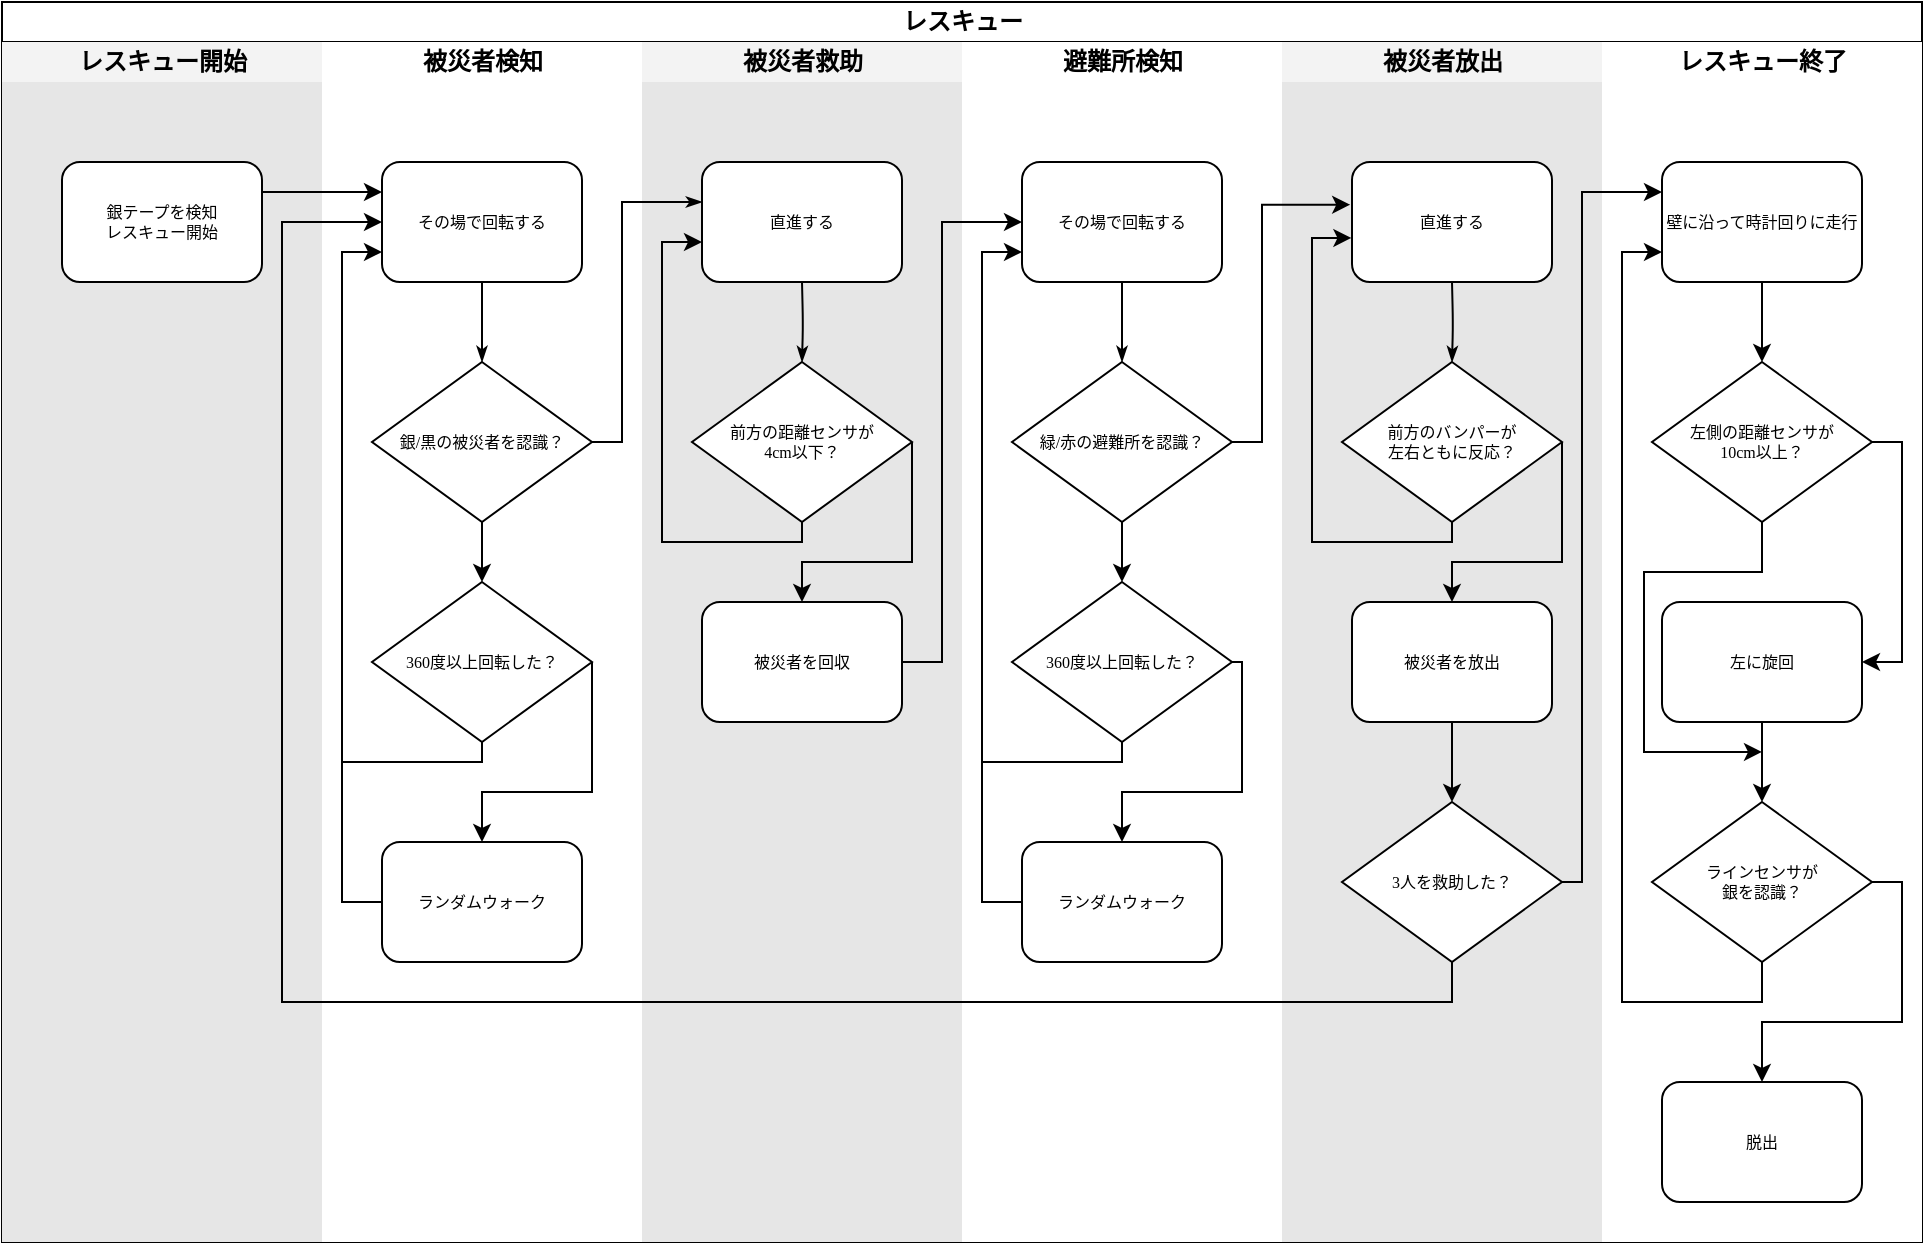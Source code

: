 <mxfile version="26.1.0">
  <diagram name="Page-1" id="74e2e168-ea6b-b213-b513-2b3c1d86103e">
    <mxGraphModel dx="1222" dy="686" grid="1" gridSize="10" guides="1" tooltips="1" connect="1" arrows="1" fold="1" page="1" pageScale="1" pageWidth="1100" pageHeight="850" background="none" math="0" shadow="0">
      <root>
        <mxCell id="0" />
        <mxCell id="1" parent="0" />
        <mxCell id="77e6c97f196da883-1" value="レスキュー" style="swimlane;html=1;childLayout=stackLayout;startSize=20;rounded=0;shadow=0;labelBackgroundColor=none;strokeWidth=1;fontFamily=Verdana;fontSize=12;align=center;" parent="1" vertex="1">
          <mxGeometry x="70" y="40" width="960" height="620" as="geometry" />
        </mxCell>
        <mxCell id="77e6c97f196da883-2" value="レスキュー開始" style="swimlane;html=1;startSize=20;fillColor=#F3F3F3;swimlaneFillColor=#E6E6E6;strokeColor=none;" parent="77e6c97f196da883-1" vertex="1">
          <mxGeometry y="20" width="160" height="600" as="geometry" />
        </mxCell>
        <mxCell id="77e6c97f196da883-8" value="銀テープを検知&lt;div&gt;レスキュー開始&lt;/div&gt;" style="rounded=1;whiteSpace=wrap;html=1;shadow=0;labelBackgroundColor=none;strokeWidth=1;fontFamily=Verdana;fontSize=8;align=center;" parent="77e6c97f196da883-2" vertex="1">
          <mxGeometry x="30" y="60" width="100" height="60" as="geometry" />
        </mxCell>
        <mxCell id="77e6c97f196da883-3" value="被災者検知" style="swimlane;html=1;startSize=20;fillColor=default;strokeColor=none;swimlaneFillColor=default;" parent="77e6c97f196da883-1" vertex="1">
          <mxGeometry x="160" y="20" width="160" height="600" as="geometry" />
        </mxCell>
        <mxCell id="77e6c97f196da883-11" value="その場で回転する" style="rounded=1;whiteSpace=wrap;html=1;shadow=0;labelBackgroundColor=none;strokeWidth=1;fontFamily=Verdana;fontSize=8;align=center;" parent="77e6c97f196da883-3" vertex="1">
          <mxGeometry x="30" y="60" width="100" height="60" as="geometry" />
        </mxCell>
        <mxCell id="77e6c97f196da883-28" style="edgeStyle=orthogonalEdgeStyle;rounded=1;html=1;labelBackgroundColor=none;startArrow=none;startFill=0;startSize=5;endArrow=classicThin;endFill=1;endSize=5;jettySize=auto;orthogonalLoop=1;strokeWidth=1;fontFamily=Verdana;fontSize=8;exitX=0.5;exitY=1;exitDx=0;exitDy=0;entryX=0.5;entryY=0;entryDx=0;entryDy=0;" parent="77e6c97f196da883-3" source="77e6c97f196da883-11" target="77e6c97f196da883-13" edge="1">
          <mxGeometry relative="1" as="geometry">
            <mxPoint x="-40" y="185" as="sourcePoint" />
            <mxPoint x="80" y="210" as="targetPoint" />
          </mxGeometry>
        </mxCell>
        <mxCell id="B2lhPkykwKd8bdaqU0oP-4" style="edgeStyle=orthogonalEdgeStyle;rounded=0;orthogonalLoop=1;jettySize=auto;html=1;exitX=0.5;exitY=1;exitDx=0;exitDy=0;entryX=0.5;entryY=0;entryDx=0;entryDy=0;" edge="1" parent="77e6c97f196da883-3" source="77e6c97f196da883-13" target="B2lhPkykwKd8bdaqU0oP-3">
          <mxGeometry relative="1" as="geometry" />
        </mxCell>
        <mxCell id="77e6c97f196da883-13" value="銀/黒の被災者を認識？" style="rhombus;whiteSpace=wrap;html=1;rounded=0;shadow=0;labelBackgroundColor=none;strokeWidth=1;fontFamily=Verdana;fontSize=8;align=center;" parent="77e6c97f196da883-3" vertex="1">
          <mxGeometry x="25" y="160" width="110" height="80" as="geometry" />
        </mxCell>
        <mxCell id="B2lhPkykwKd8bdaqU0oP-5" style="edgeStyle=orthogonalEdgeStyle;rounded=0;orthogonalLoop=1;jettySize=auto;html=1;exitX=0.5;exitY=1;exitDx=0;exitDy=0;entryX=0;entryY=0.75;entryDx=0;entryDy=0;" edge="1" parent="77e6c97f196da883-3" source="B2lhPkykwKd8bdaqU0oP-3" target="77e6c97f196da883-11">
          <mxGeometry relative="1" as="geometry">
            <Array as="points">
              <mxPoint x="80" y="360" />
              <mxPoint x="10" y="360" />
              <mxPoint x="10" y="105" />
            </Array>
          </mxGeometry>
        </mxCell>
        <mxCell id="B2lhPkykwKd8bdaqU0oP-15" style="edgeStyle=orthogonalEdgeStyle;rounded=0;orthogonalLoop=1;jettySize=auto;html=1;exitX=1;exitY=0.5;exitDx=0;exitDy=0;entryX=0.5;entryY=0;entryDx=0;entryDy=0;" edge="1" parent="77e6c97f196da883-3" source="B2lhPkykwKd8bdaqU0oP-3" target="B2lhPkykwKd8bdaqU0oP-14">
          <mxGeometry relative="1" as="geometry">
            <Array as="points">
              <mxPoint x="135" y="375" />
              <mxPoint x="80" y="375" />
            </Array>
          </mxGeometry>
        </mxCell>
        <mxCell id="B2lhPkykwKd8bdaqU0oP-3" value="360度以上回転した？" style="rhombus;whiteSpace=wrap;html=1;rounded=0;shadow=0;labelBackgroundColor=none;strokeWidth=1;fontFamily=Verdana;fontSize=8;align=center;" vertex="1" parent="77e6c97f196da883-3">
          <mxGeometry x="25" y="270" width="110" height="80" as="geometry" />
        </mxCell>
        <mxCell id="B2lhPkykwKd8bdaqU0oP-16" style="edgeStyle=orthogonalEdgeStyle;rounded=0;orthogonalLoop=1;jettySize=auto;html=1;exitX=0;exitY=0.5;exitDx=0;exitDy=0;endArrow=none;startFill=0;" edge="1" parent="77e6c97f196da883-3" source="B2lhPkykwKd8bdaqU0oP-14">
          <mxGeometry relative="1" as="geometry">
            <mxPoint x="10.0" y="360.0" as="targetPoint" />
          </mxGeometry>
        </mxCell>
        <mxCell id="B2lhPkykwKd8bdaqU0oP-14" value="ランダムウォーク" style="rounded=1;whiteSpace=wrap;html=1;shadow=0;labelBackgroundColor=none;strokeWidth=1;fontFamily=Verdana;fontSize=8;align=center;" vertex="1" parent="77e6c97f196da883-3">
          <mxGeometry x="30" y="400" width="100" height="60" as="geometry" />
        </mxCell>
        <mxCell id="77e6c97f196da883-4" value="被災者救助" style="swimlane;html=1;startSize=20;fillColor=#F3F3F3;strokeColor=none;swimlaneFillColor=#E6E6E6;" parent="77e6c97f196da883-1" vertex="1">
          <mxGeometry x="320" y="20" width="160" height="600" as="geometry" />
        </mxCell>
        <mxCell id="B2lhPkykwKd8bdaqU0oP-13" style="edgeStyle=orthogonalEdgeStyle;rounded=0;orthogonalLoop=1;jettySize=auto;html=1;exitX=1;exitY=0.5;exitDx=0;exitDy=0;entryX=0.5;entryY=0;entryDx=0;entryDy=0;" edge="1" parent="77e6c97f196da883-4" source="B2lhPkykwKd8bdaqU0oP-8" target="B2lhPkykwKd8bdaqU0oP-12">
          <mxGeometry relative="1" as="geometry">
            <mxPoint x="130.148" y="300" as="targetPoint" />
            <Array as="points">
              <mxPoint x="135" y="260" />
              <mxPoint x="80" y="260" />
            </Array>
          </mxGeometry>
        </mxCell>
        <mxCell id="77e6c97f196da883-15" value="直進する" style="rounded=1;whiteSpace=wrap;html=1;shadow=0;labelBackgroundColor=none;strokeWidth=1;fontFamily=Verdana;fontSize=8;align=center;" parent="77e6c97f196da883-4" vertex="1">
          <mxGeometry x="30" y="60" width="100" height="60" as="geometry" />
        </mxCell>
        <mxCell id="B2lhPkykwKd8bdaqU0oP-7" style="edgeStyle=orthogonalEdgeStyle;rounded=1;html=1;labelBackgroundColor=none;startArrow=none;startFill=0;startSize=5;endArrow=classicThin;endFill=1;endSize=5;jettySize=auto;orthogonalLoop=1;strokeWidth=1;fontFamily=Verdana;fontSize=8;exitX=0.5;exitY=1;exitDx=0;exitDy=0;entryX=0.5;entryY=0;entryDx=0;entryDy=0;" edge="1" target="B2lhPkykwKd8bdaqU0oP-8" parent="77e6c97f196da883-4">
          <mxGeometry relative="1" as="geometry">
            <mxPoint x="80" y="120" as="sourcePoint" />
            <mxPoint x="80" y="210" as="targetPoint" />
          </mxGeometry>
        </mxCell>
        <mxCell id="B2lhPkykwKd8bdaqU0oP-11" style="edgeStyle=orthogonalEdgeStyle;rounded=0;orthogonalLoop=1;jettySize=auto;html=1;exitX=0.5;exitY=1;exitDx=0;exitDy=0;entryX=0;entryY=0.75;entryDx=0;entryDy=0;" edge="1" parent="77e6c97f196da883-4">
          <mxGeometry relative="1" as="geometry">
            <mxPoint x="80" y="235" as="sourcePoint" />
            <mxPoint x="30" y="100" as="targetPoint" />
            <Array as="points">
              <mxPoint x="80" y="250" />
              <mxPoint x="10" y="250" />
              <mxPoint x="10" y="100" />
            </Array>
          </mxGeometry>
        </mxCell>
        <mxCell id="B2lhPkykwKd8bdaqU0oP-8" value="前方の距離センサが&lt;div&gt;4cm以下？&lt;/div&gt;" style="rhombus;whiteSpace=wrap;html=1;rounded=0;shadow=0;labelBackgroundColor=none;strokeWidth=1;fontFamily=Verdana;fontSize=8;align=center;" vertex="1" parent="77e6c97f196da883-4">
          <mxGeometry x="25" y="160" width="110" height="80" as="geometry" />
        </mxCell>
        <mxCell id="77e6c97f196da883-33" style="edgeStyle=orthogonalEdgeStyle;rounded=0;html=1;labelBackgroundColor=none;startArrow=none;startFill=0;startSize=5;endArrow=classicThin;endFill=1;endSize=5;jettySize=auto;orthogonalLoop=1;strokeWidth=1;fontFamily=Verdana;fontSize=8;entryX=0;entryY=0.5;entryDx=0;entryDy=0;exitX=1;exitY=0.5;exitDx=0;exitDy=0;curved=0;" parent="77e6c97f196da883-4" source="77e6c97f196da883-13" edge="1">
          <mxGeometry relative="1" as="geometry">
            <mxPoint x="-25" y="190" as="sourcePoint" />
            <mxPoint x="30" y="80" as="targetPoint" />
            <Array as="points">
              <mxPoint x="-10" y="200" />
              <mxPoint x="-10" y="80" />
            </Array>
          </mxGeometry>
        </mxCell>
        <mxCell id="B2lhPkykwKd8bdaqU0oP-12" value="被災者を回収" style="rounded=1;whiteSpace=wrap;html=1;shadow=0;labelBackgroundColor=none;strokeWidth=1;fontFamily=Verdana;fontSize=8;align=center;" vertex="1" parent="77e6c97f196da883-4">
          <mxGeometry x="30" y="280" width="100" height="60" as="geometry" />
        </mxCell>
        <mxCell id="77e6c97f196da883-5" value="避難所検知" style="swimlane;html=1;startSize=20;fillColor=default;strokeColor=none;swimlaneFillColor=default;" parent="77e6c97f196da883-1" vertex="1">
          <mxGeometry x="480" y="20" width="160" height="600" as="geometry" />
        </mxCell>
        <mxCell id="77e6c97f196da883-35" style="edgeStyle=orthogonalEdgeStyle;rounded=1;html=1;labelBackgroundColor=none;startArrow=none;startFill=0;startSize=5;endArrow=classicThin;endFill=1;endSize=5;jettySize=auto;orthogonalLoop=1;strokeWidth=1;fontFamily=Verdana;fontSize=8" parent="77e6c97f196da883-5" target="77e6c97f196da883-17" edge="1">
          <mxGeometry relative="1" as="geometry">
            <mxPoint x="80" y="380.0" as="sourcePoint" />
          </mxGeometry>
        </mxCell>
        <mxCell id="B2lhPkykwKd8bdaqU0oP-17" value="その場で回転する" style="rounded=1;whiteSpace=wrap;html=1;shadow=0;labelBackgroundColor=none;strokeWidth=1;fontFamily=Verdana;fontSize=8;align=center;" vertex="1" parent="77e6c97f196da883-5">
          <mxGeometry x="30" y="60" width="100" height="60" as="geometry" />
        </mxCell>
        <mxCell id="B2lhPkykwKd8bdaqU0oP-18" style="edgeStyle=orthogonalEdgeStyle;rounded=1;html=1;labelBackgroundColor=none;startArrow=none;startFill=0;startSize=5;endArrow=classicThin;endFill=1;endSize=5;jettySize=auto;orthogonalLoop=1;strokeWidth=1;fontFamily=Verdana;fontSize=8;exitX=0.5;exitY=1;exitDx=0;exitDy=0;entryX=0.5;entryY=0;entryDx=0;entryDy=0;" edge="1" parent="77e6c97f196da883-5" source="B2lhPkykwKd8bdaqU0oP-17" target="B2lhPkykwKd8bdaqU0oP-20">
          <mxGeometry relative="1" as="geometry">
            <mxPoint x="-40" y="185" as="sourcePoint" />
            <mxPoint x="80" y="210" as="targetPoint" />
          </mxGeometry>
        </mxCell>
        <mxCell id="B2lhPkykwKd8bdaqU0oP-19" style="edgeStyle=orthogonalEdgeStyle;rounded=0;orthogonalLoop=1;jettySize=auto;html=1;exitX=0.5;exitY=1;exitDx=0;exitDy=0;entryX=0.5;entryY=0;entryDx=0;entryDy=0;" edge="1" parent="77e6c97f196da883-5" source="B2lhPkykwKd8bdaqU0oP-20" target="B2lhPkykwKd8bdaqU0oP-23">
          <mxGeometry relative="1" as="geometry" />
        </mxCell>
        <mxCell id="B2lhPkykwKd8bdaqU0oP-20" value="緑/赤の避難所を認識？" style="rhombus;whiteSpace=wrap;html=1;rounded=0;shadow=0;labelBackgroundColor=none;strokeWidth=1;fontFamily=Verdana;fontSize=8;align=center;" vertex="1" parent="77e6c97f196da883-5">
          <mxGeometry x="25" y="160" width="110" height="80" as="geometry" />
        </mxCell>
        <mxCell id="B2lhPkykwKd8bdaqU0oP-21" style="edgeStyle=orthogonalEdgeStyle;rounded=0;orthogonalLoop=1;jettySize=auto;html=1;exitX=0.5;exitY=1;exitDx=0;exitDy=0;entryX=0;entryY=0.75;entryDx=0;entryDy=0;" edge="1" parent="77e6c97f196da883-5" source="B2lhPkykwKd8bdaqU0oP-23" target="B2lhPkykwKd8bdaqU0oP-17">
          <mxGeometry relative="1" as="geometry">
            <Array as="points">
              <mxPoint x="80" y="360" />
              <mxPoint x="10" y="360" />
              <mxPoint x="10" y="105" />
            </Array>
          </mxGeometry>
        </mxCell>
        <mxCell id="B2lhPkykwKd8bdaqU0oP-22" style="edgeStyle=orthogonalEdgeStyle;rounded=0;orthogonalLoop=1;jettySize=auto;html=1;exitX=1;exitY=0.5;exitDx=0;exitDy=0;entryX=0.5;entryY=0;entryDx=0;entryDy=0;" edge="1" parent="77e6c97f196da883-5" source="B2lhPkykwKd8bdaqU0oP-23" target="B2lhPkykwKd8bdaqU0oP-25">
          <mxGeometry relative="1" as="geometry">
            <Array as="points">
              <mxPoint x="140" y="310" />
              <mxPoint x="140" y="375" />
              <mxPoint x="80" y="375" />
            </Array>
          </mxGeometry>
        </mxCell>
        <mxCell id="B2lhPkykwKd8bdaqU0oP-23" value="360度以上回転した？" style="rhombus;whiteSpace=wrap;html=1;rounded=0;shadow=0;labelBackgroundColor=none;strokeWidth=1;fontFamily=Verdana;fontSize=8;align=center;" vertex="1" parent="77e6c97f196da883-5">
          <mxGeometry x="25" y="270" width="110" height="80" as="geometry" />
        </mxCell>
        <mxCell id="B2lhPkykwKd8bdaqU0oP-24" style="edgeStyle=orthogonalEdgeStyle;rounded=0;orthogonalLoop=1;jettySize=auto;html=1;exitX=0;exitY=0.5;exitDx=0;exitDy=0;endArrow=none;startFill=0;" edge="1" parent="77e6c97f196da883-5" source="B2lhPkykwKd8bdaqU0oP-25">
          <mxGeometry relative="1" as="geometry">
            <mxPoint x="10.0" y="360.0" as="targetPoint" />
          </mxGeometry>
        </mxCell>
        <mxCell id="B2lhPkykwKd8bdaqU0oP-25" value="ランダムウォーク" style="rounded=1;whiteSpace=wrap;html=1;shadow=0;labelBackgroundColor=none;strokeWidth=1;fontFamily=Verdana;fontSize=8;align=center;" vertex="1" parent="77e6c97f196da883-5">
          <mxGeometry x="30" y="400" width="100" height="60" as="geometry" />
        </mxCell>
        <mxCell id="77e6c97f196da883-6" value="被災者放出" style="swimlane;html=1;startSize=20;fillColor=#F3F3F3;strokeColor=none;swimlaneFillColor=#E6E6E6;" parent="77e6c97f196da883-1" vertex="1">
          <mxGeometry x="640" y="20" width="160" height="600" as="geometry" />
        </mxCell>
        <mxCell id="B2lhPkykwKd8bdaqU0oP-28" style="edgeStyle=orthogonalEdgeStyle;rounded=0;orthogonalLoop=1;jettySize=auto;html=1;exitX=1;exitY=0.5;exitDx=0;exitDy=0;entryX=0.5;entryY=0;entryDx=0;entryDy=0;" edge="1" parent="77e6c97f196da883-6" source="B2lhPkykwKd8bdaqU0oP-31" target="B2lhPkykwKd8bdaqU0oP-32">
          <mxGeometry relative="1" as="geometry">
            <mxPoint x="135.148" y="300" as="targetPoint" />
            <Array as="points">
              <mxPoint x="140" y="260" />
              <mxPoint x="85" y="260" />
            </Array>
          </mxGeometry>
        </mxCell>
        <mxCell id="B2lhPkykwKd8bdaqU0oP-29" value="直進する" style="rounded=1;whiteSpace=wrap;html=1;shadow=0;labelBackgroundColor=none;strokeWidth=1;fontFamily=Verdana;fontSize=8;align=center;" vertex="1" parent="77e6c97f196da883-6">
          <mxGeometry x="35" y="60" width="100" height="60" as="geometry" />
        </mxCell>
        <mxCell id="B2lhPkykwKd8bdaqU0oP-30" style="edgeStyle=orthogonalEdgeStyle;rounded=1;html=1;labelBackgroundColor=none;startArrow=none;startFill=0;startSize=5;endArrow=classicThin;endFill=1;endSize=5;jettySize=auto;orthogonalLoop=1;strokeWidth=1;fontFamily=Verdana;fontSize=8;exitX=0.5;exitY=1;exitDx=0;exitDy=0;entryX=0.5;entryY=0;entryDx=0;entryDy=0;" edge="1" parent="77e6c97f196da883-6" target="B2lhPkykwKd8bdaqU0oP-31">
          <mxGeometry relative="1" as="geometry">
            <mxPoint x="85" y="120" as="sourcePoint" />
            <mxPoint x="85" y="210" as="targetPoint" />
          </mxGeometry>
        </mxCell>
        <mxCell id="B2lhPkykwKd8bdaqU0oP-31" value="前方のバンパーが&lt;div&gt;左右ともに反応？&lt;/div&gt;" style="rhombus;whiteSpace=wrap;html=1;rounded=0;shadow=0;labelBackgroundColor=none;strokeWidth=1;fontFamily=Verdana;fontSize=8;align=center;" vertex="1" parent="77e6c97f196da883-6">
          <mxGeometry x="30" y="160" width="110" height="80" as="geometry" />
        </mxCell>
        <mxCell id="B2lhPkykwKd8bdaqU0oP-36" style="edgeStyle=orthogonalEdgeStyle;rounded=0;orthogonalLoop=1;jettySize=auto;html=1;exitX=0.5;exitY=1;exitDx=0;exitDy=0;entryX=0.5;entryY=0;entryDx=0;entryDy=0;" edge="1" parent="77e6c97f196da883-6" source="B2lhPkykwKd8bdaqU0oP-32" target="B2lhPkykwKd8bdaqU0oP-35">
          <mxGeometry relative="1" as="geometry" />
        </mxCell>
        <mxCell id="B2lhPkykwKd8bdaqU0oP-32" value="被災者を放出" style="rounded=1;whiteSpace=wrap;html=1;shadow=0;labelBackgroundColor=none;strokeWidth=1;fontFamily=Verdana;fontSize=8;align=center;" vertex="1" parent="77e6c97f196da883-6">
          <mxGeometry x="35" y="280" width="100" height="60" as="geometry" />
        </mxCell>
        <mxCell id="B2lhPkykwKd8bdaqU0oP-33" style="edgeStyle=orthogonalEdgeStyle;rounded=0;orthogonalLoop=1;jettySize=auto;html=1;exitX=0.5;exitY=1;exitDx=0;exitDy=0;entryX=-0.003;entryY=0.633;entryDx=0;entryDy=0;entryPerimeter=0;" edge="1" parent="77e6c97f196da883-6" source="B2lhPkykwKd8bdaqU0oP-31" target="B2lhPkykwKd8bdaqU0oP-29">
          <mxGeometry relative="1" as="geometry">
            <Array as="points">
              <mxPoint x="85" y="250" />
              <mxPoint x="15" y="250" />
              <mxPoint x="15" y="98" />
            </Array>
          </mxGeometry>
        </mxCell>
        <mxCell id="B2lhPkykwKd8bdaqU0oP-37" style="edgeStyle=orthogonalEdgeStyle;rounded=0;orthogonalLoop=1;jettySize=auto;html=1;exitX=0.5;exitY=1;exitDx=0;exitDy=0;" edge="1" parent="77e6c97f196da883-6" source="B2lhPkykwKd8bdaqU0oP-35">
          <mxGeometry relative="1" as="geometry">
            <mxPoint x="-450" y="90.0" as="targetPoint" />
            <Array as="points">
              <mxPoint x="85" y="480" />
              <mxPoint x="-500" y="480" />
              <mxPoint x="-500" y="90" />
            </Array>
          </mxGeometry>
        </mxCell>
        <mxCell id="B2lhPkykwKd8bdaqU0oP-35" value="3人を救助した？" style="rhombus;whiteSpace=wrap;html=1;rounded=0;shadow=0;labelBackgroundColor=none;strokeWidth=1;fontFamily=Verdana;fontSize=8;align=center;" vertex="1" parent="77e6c97f196da883-6">
          <mxGeometry x="30" y="380" width="110" height="80" as="geometry" />
        </mxCell>
        <mxCell id="77e6c97f196da883-7" value="レスキュー終了" style="swimlane;html=1;startSize=20;fillColor=default;strokeColor=none;swimlaneFillColor=default;" parent="77e6c97f196da883-1" vertex="1">
          <mxGeometry x="800" y="20" width="160" height="600" as="geometry" />
        </mxCell>
        <mxCell id="B2lhPkykwKd8bdaqU0oP-41" style="edgeStyle=orthogonalEdgeStyle;rounded=0;orthogonalLoop=1;jettySize=auto;html=1;exitX=0.5;exitY=1;exitDx=0;exitDy=0;entryX=0.5;entryY=0;entryDx=0;entryDy=0;" edge="1" parent="77e6c97f196da883-7" source="B2lhPkykwKd8bdaqU0oP-38" target="B2lhPkykwKd8bdaqU0oP-40">
          <mxGeometry relative="1" as="geometry" />
        </mxCell>
        <mxCell id="B2lhPkykwKd8bdaqU0oP-38" value="壁に沿って時計回りに走行" style="rounded=1;whiteSpace=wrap;html=1;shadow=0;labelBackgroundColor=none;strokeWidth=1;fontFamily=Verdana;fontSize=8;align=center;" vertex="1" parent="77e6c97f196da883-7">
          <mxGeometry x="30" y="60" width="100" height="60" as="geometry" />
        </mxCell>
        <mxCell id="B2lhPkykwKd8bdaqU0oP-44" style="edgeStyle=orthogonalEdgeStyle;rounded=0;orthogonalLoop=1;jettySize=auto;html=1;exitX=1;exitY=0.5;exitDx=0;exitDy=0;entryX=1;entryY=0.5;entryDx=0;entryDy=0;" edge="1" parent="77e6c97f196da883-7" source="B2lhPkykwKd8bdaqU0oP-40" target="B2lhPkykwKd8bdaqU0oP-43">
          <mxGeometry relative="1" as="geometry">
            <Array as="points">
              <mxPoint x="150" y="200" />
              <mxPoint x="150" y="310" />
            </Array>
          </mxGeometry>
        </mxCell>
        <mxCell id="B2lhPkykwKd8bdaqU0oP-46" style="edgeStyle=orthogonalEdgeStyle;rounded=0;orthogonalLoop=1;jettySize=auto;html=1;exitX=0.5;exitY=1;exitDx=0;exitDy=0;" edge="1" parent="77e6c97f196da883-7" source="B2lhPkykwKd8bdaqU0oP-40">
          <mxGeometry relative="1" as="geometry">
            <mxPoint x="80" y="354.99" as="targetPoint" />
            <mxPoint x="80" y="244.99" as="sourcePoint" />
            <Array as="points">
              <mxPoint x="80" y="265" />
              <mxPoint x="21" y="265" />
              <mxPoint x="21" y="355" />
            </Array>
          </mxGeometry>
        </mxCell>
        <mxCell id="B2lhPkykwKd8bdaqU0oP-40" value="左側の距離センサ&lt;span style=&quot;background-color: transparent; color: light-dark(rgb(0, 0, 0), rgb(255, 255, 255));&quot;&gt;が&lt;/span&gt;&lt;div&gt;&lt;span style=&quot;background-color: transparent; color: light-dark(rgb(0, 0, 0), rgb(255, 255, 255));&quot;&gt;10cm以上？&lt;/span&gt;&lt;/div&gt;" style="rhombus;whiteSpace=wrap;html=1;rounded=0;shadow=0;labelBackgroundColor=none;strokeWidth=1;fontFamily=Verdana;fontSize=8;align=center;" vertex="1" parent="77e6c97f196da883-7">
          <mxGeometry x="25" y="160" width="110" height="80" as="geometry" />
        </mxCell>
        <mxCell id="B2lhPkykwKd8bdaqU0oP-47" style="edgeStyle=orthogonalEdgeStyle;rounded=0;orthogonalLoop=1;jettySize=auto;html=1;exitX=0.5;exitY=1;exitDx=0;exitDy=0;entryX=0;entryY=0.75;entryDx=0;entryDy=0;" edge="1" parent="77e6c97f196da883-7" source="B2lhPkykwKd8bdaqU0oP-42" target="B2lhPkykwKd8bdaqU0oP-38">
          <mxGeometry relative="1" as="geometry" />
        </mxCell>
        <mxCell id="B2lhPkykwKd8bdaqU0oP-49" style="edgeStyle=orthogonalEdgeStyle;rounded=0;orthogonalLoop=1;jettySize=auto;html=1;exitX=1;exitY=0.5;exitDx=0;exitDy=0;entryX=0.5;entryY=0;entryDx=0;entryDy=0;" edge="1" parent="77e6c97f196da883-7" source="B2lhPkykwKd8bdaqU0oP-42" target="B2lhPkykwKd8bdaqU0oP-48">
          <mxGeometry relative="1" as="geometry">
            <Array as="points">
              <mxPoint x="150" y="420" />
              <mxPoint x="150" y="490" />
              <mxPoint x="80" y="490" />
            </Array>
          </mxGeometry>
        </mxCell>
        <mxCell id="B2lhPkykwKd8bdaqU0oP-42" value="ラインセンサが&lt;div&gt;銀を認識？&lt;/div&gt;" style="rhombus;whiteSpace=wrap;html=1;rounded=0;shadow=0;labelBackgroundColor=none;strokeWidth=1;fontFamily=Verdana;fontSize=8;align=center;" vertex="1" parent="77e6c97f196da883-7">
          <mxGeometry x="25" y="380" width="110" height="80" as="geometry" />
        </mxCell>
        <mxCell id="B2lhPkykwKd8bdaqU0oP-45" style="edgeStyle=orthogonalEdgeStyle;rounded=0;orthogonalLoop=1;jettySize=auto;html=1;exitX=0.5;exitY=1;exitDx=0;exitDy=0;entryX=0.5;entryY=0;entryDx=0;entryDy=0;" edge="1" parent="77e6c97f196da883-7" source="B2lhPkykwKd8bdaqU0oP-43" target="B2lhPkykwKd8bdaqU0oP-42">
          <mxGeometry relative="1" as="geometry" />
        </mxCell>
        <mxCell id="B2lhPkykwKd8bdaqU0oP-43" value="左に旋回" style="rounded=1;whiteSpace=wrap;html=1;shadow=0;labelBackgroundColor=none;strokeWidth=1;fontFamily=Verdana;fontSize=8;align=center;" vertex="1" parent="77e6c97f196da883-7">
          <mxGeometry x="30" y="280" width="100" height="60" as="geometry" />
        </mxCell>
        <mxCell id="B2lhPkykwKd8bdaqU0oP-48" value="脱出" style="rounded=1;whiteSpace=wrap;html=1;shadow=0;labelBackgroundColor=none;strokeWidth=1;fontFamily=Verdana;fontSize=8;align=center;" vertex="1" parent="77e6c97f196da883-7">
          <mxGeometry x="30" y="520" width="100" height="60" as="geometry" />
        </mxCell>
        <mxCell id="B2lhPkykwKd8bdaqU0oP-6" style="edgeStyle=orthogonalEdgeStyle;rounded=0;orthogonalLoop=1;jettySize=auto;html=1;exitX=1;exitY=0.25;exitDx=0;exitDy=0;entryX=0;entryY=0.25;entryDx=0;entryDy=0;" edge="1" parent="77e6c97f196da883-1" source="77e6c97f196da883-8" target="77e6c97f196da883-11">
          <mxGeometry relative="1" as="geometry" />
        </mxCell>
        <mxCell id="B2lhPkykwKd8bdaqU0oP-27" style="edgeStyle=orthogonalEdgeStyle;rounded=0;orthogonalLoop=1;jettySize=auto;html=1;exitX=1;exitY=0.5;exitDx=0;exitDy=0;entryX=0;entryY=0.5;entryDx=0;entryDy=0;" edge="1" parent="77e6c97f196da883-1" source="B2lhPkykwKd8bdaqU0oP-12" target="B2lhPkykwKd8bdaqU0oP-17">
          <mxGeometry relative="1" as="geometry">
            <Array as="points">
              <mxPoint x="470" y="330" />
              <mxPoint x="470" y="110" />
            </Array>
          </mxGeometry>
        </mxCell>
        <mxCell id="B2lhPkykwKd8bdaqU0oP-51" style="edgeStyle=orthogonalEdgeStyle;rounded=0;orthogonalLoop=1;jettySize=auto;html=1;exitX=1;exitY=0.5;exitDx=0;exitDy=0;entryX=-0.009;entryY=0.356;entryDx=0;entryDy=0;entryPerimeter=0;" edge="1" parent="77e6c97f196da883-1" source="B2lhPkykwKd8bdaqU0oP-20" target="B2lhPkykwKd8bdaqU0oP-29">
          <mxGeometry relative="1" as="geometry">
            <Array as="points">
              <mxPoint x="630" y="220" />
              <mxPoint x="630" y="101" />
            </Array>
          </mxGeometry>
        </mxCell>
        <mxCell id="B2lhPkykwKd8bdaqU0oP-52" style="edgeStyle=orthogonalEdgeStyle;rounded=0;orthogonalLoop=1;jettySize=auto;html=1;exitX=1;exitY=0.5;exitDx=0;exitDy=0;entryX=0;entryY=0.25;entryDx=0;entryDy=0;" edge="1" parent="77e6c97f196da883-1" source="B2lhPkykwKd8bdaqU0oP-35" target="B2lhPkykwKd8bdaqU0oP-38">
          <mxGeometry relative="1" as="geometry">
            <Array as="points">
              <mxPoint x="790" y="440" />
              <mxPoint x="790" y="95" />
            </Array>
          </mxGeometry>
        </mxCell>
      </root>
    </mxGraphModel>
  </diagram>
</mxfile>
